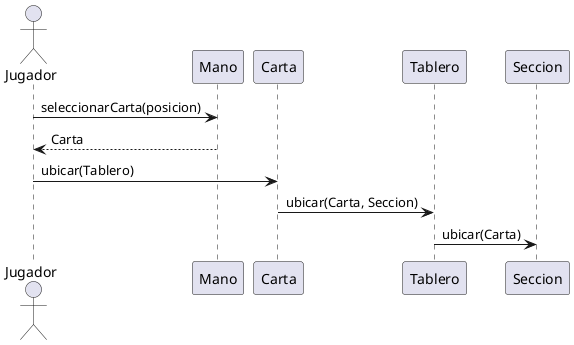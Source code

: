 @startuml
Actor Jugador

Jugador -> Mano: seleccionarCarta(posicion)
Mano --> Jugador: Carta
Jugador -> Carta: ubicar(Tablero)
Carta -> Tablero: ubicar(Carta, Seccion)
Tablero -> Seccion: ubicar(Carta)

@enduml